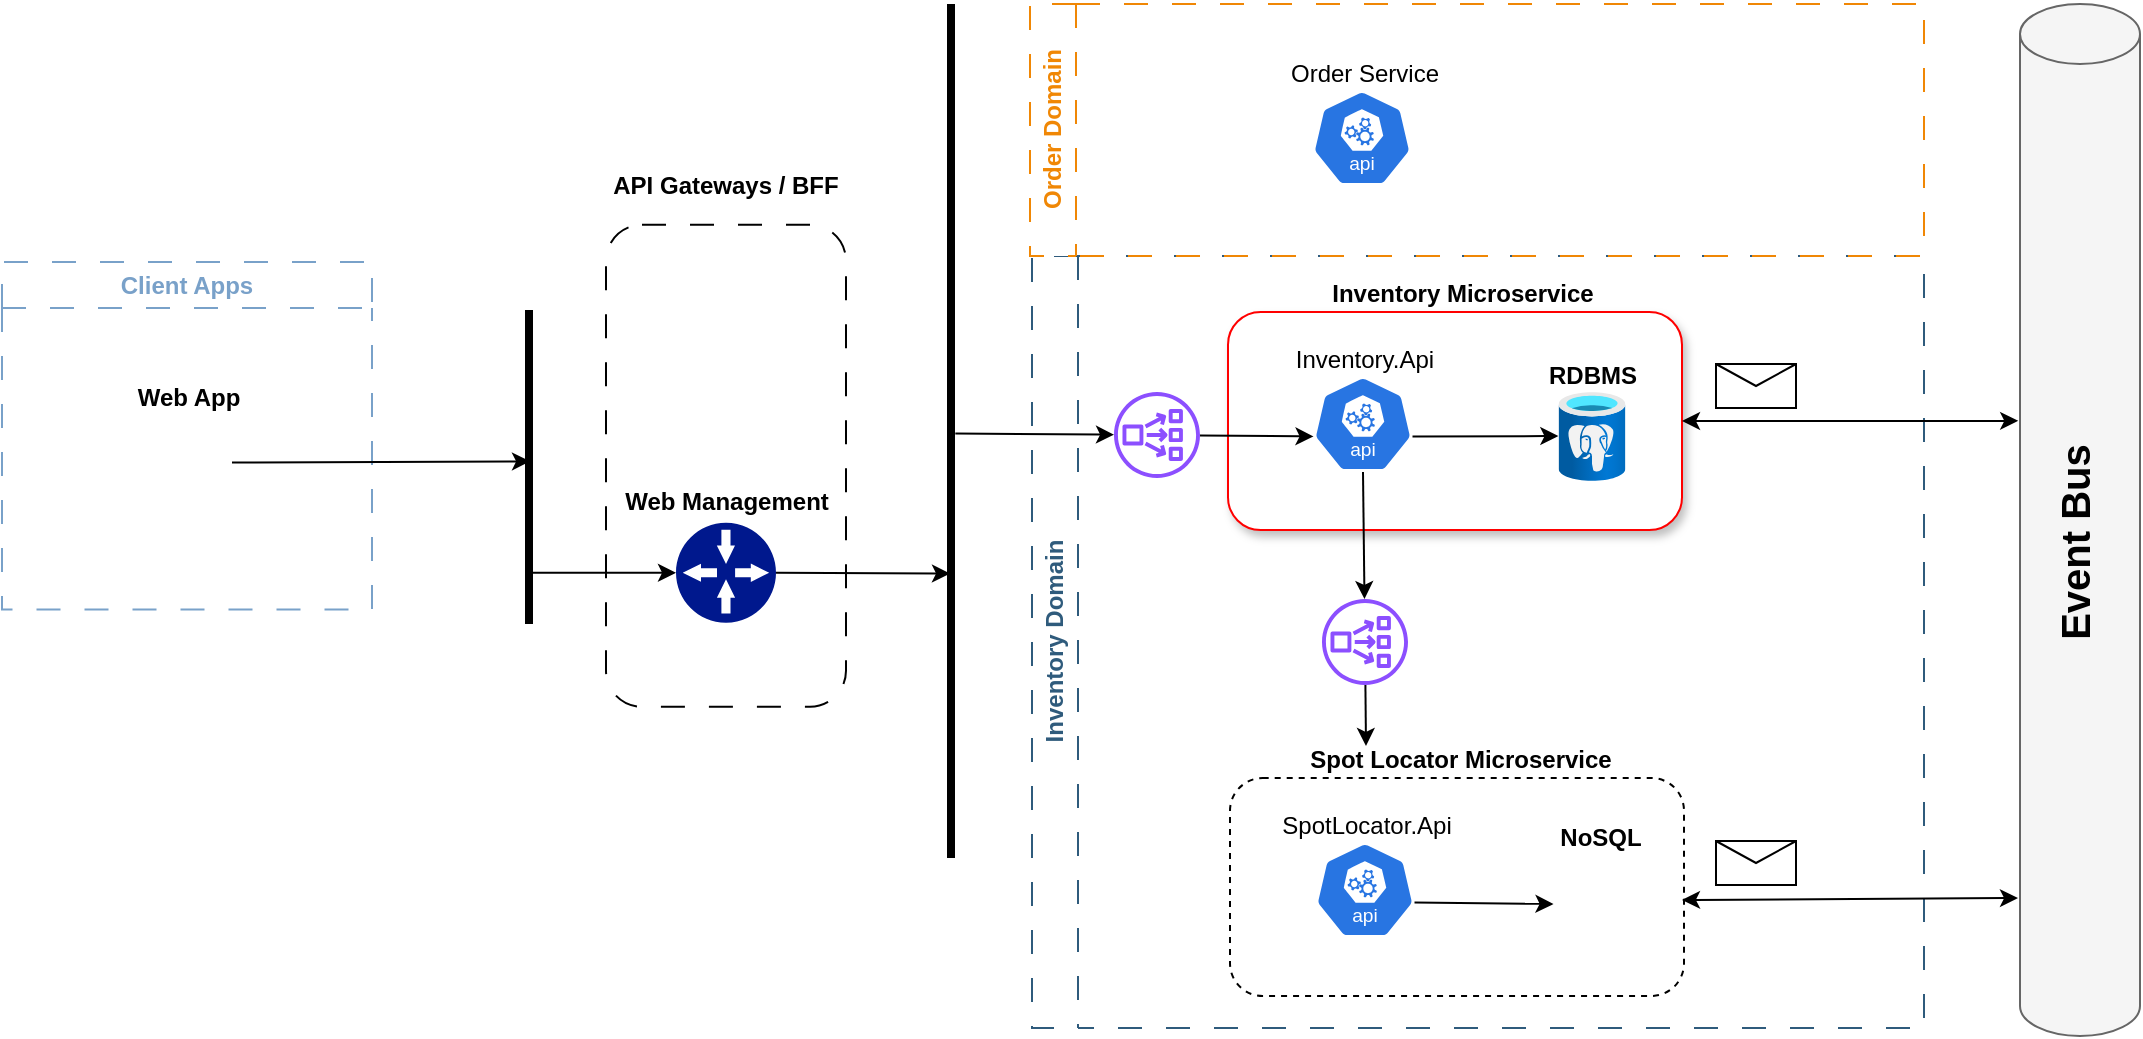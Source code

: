 <mxfile version="24.8.9">
  <diagram name="Página-1" id="UOtgKLbIlTYF0dPx8f3Z">
    <mxGraphModel dx="1995" dy="615" grid="0" gridSize="10" guides="1" tooltips="1" connect="1" arrows="1" fold="1" page="0" pageScale="1" pageWidth="827" pageHeight="1169" math="0" shadow="0">
      <root>
        <mxCell id="0" />
        <mxCell id="1" parent="0" />
        <mxCell id="bB6B98M6eBiy5riYellN-5" value="&lt;font color=&quot;#2f5b7c&quot;&gt;Inventory Domain&lt;/font&gt;" style="swimlane;horizontal=0;whiteSpace=wrap;html=1;dashed=1;strokeColor=#2F5B7C;dashPattern=12 12;" parent="1" vertex="1">
          <mxGeometry x="-98" y="243" width="446" height="386" as="geometry" />
        </mxCell>
        <mxCell id="Z36HARrkBUyqiJneXb2r-27" value="" style="group" parent="bB6B98M6eBiy5riYellN-5" vertex="1" connectable="0">
          <mxGeometry x="98" y="4" width="227" height="133" as="geometry" />
        </mxCell>
        <mxCell id="Z36HARrkBUyqiJneXb2r-25" value="" style="rounded=1;whiteSpace=wrap;html=1;strokeColor=#FF0000;gradientColor=none;glass=0;shadow=1;" parent="Z36HARrkBUyqiJneXb2r-27" vertex="1">
          <mxGeometry y="24" width="227" height="109" as="geometry" />
        </mxCell>
        <mxCell id="Z36HARrkBUyqiJneXb2r-9" value="" style="group" parent="Z36HARrkBUyqiJneXb2r-27" vertex="1" connectable="0">
          <mxGeometry x="12" y="35" width="111" height="81" as="geometry" />
        </mxCell>
        <mxCell id="bB6B98M6eBiy5riYellN-8" value="" style="aspect=fixed;sketch=0;html=1;dashed=0;whitespace=wrap;verticalLabelPosition=bottom;verticalAlign=top;fillColor=#2875E2;strokeColor=#ffffff;points=[[0.005,0.63,0],[0.1,0.2,0],[0.9,0.2,0],[0.5,0,0],[0.995,0.63,0],[0.72,0.99,0],[0.5,1,0],[0.28,0.99,0]];shape=mxgraph.kubernetes.icon2;kubernetesLabel=1;prIcon=api" parent="Z36HARrkBUyqiJneXb2r-9" vertex="1">
          <mxGeometry x="30.5" y="21" width="50" height="48" as="geometry" />
        </mxCell>
        <mxCell id="bB6B98M6eBiy5riYellN-9" value="Inventory.Api" style="text;html=1;align=center;verticalAlign=middle;resizable=0;points=[];autosize=1;strokeColor=none;fillColor=none;" parent="Z36HARrkBUyqiJneXb2r-9" vertex="1">
          <mxGeometry x="12" width="87" height="26" as="geometry" />
        </mxCell>
        <mxCell id="Z36HARrkBUyqiJneXb2r-26" value="&lt;b&gt;Inventory Microservice&lt;/b&gt;" style="text;html=1;align=center;verticalAlign=middle;whiteSpace=wrap;rounded=0;" parent="Z36HARrkBUyqiJneXb2r-27" vertex="1">
          <mxGeometry x="42" width="151" height="30" as="geometry" />
        </mxCell>
        <mxCell id="bB6B98M6eBiy5riYellN-22" value="" style="group" parent="Z36HARrkBUyqiJneXb2r-27" vertex="1" connectable="0">
          <mxGeometry x="151" y="43" width="62" height="86.5" as="geometry" />
        </mxCell>
        <mxCell id="bB6B98M6eBiy5riYellN-20" value="&lt;b&gt;RDBMS&lt;/b&gt;" style="text;html=1;align=center;verticalAlign=middle;resizable=0;points=[];autosize=1;strokeColor=none;fillColor=none;" parent="bB6B98M6eBiy5riYellN-22" vertex="1">
          <mxGeometry width="62" height="26" as="geometry" />
        </mxCell>
        <mxCell id="DcNYQLPk8XWVVQtofpmg-1" value="" style="image;aspect=fixed;html=1;points=[];align=center;fontSize=12;image=img/lib/azure2/databases/Azure_Database_PostgreSQL_Server.svg;" vertex="1" parent="bB6B98M6eBiy5riYellN-22">
          <mxGeometry x="14.31" y="21" width="33.38" height="44.5" as="geometry" />
        </mxCell>
        <mxCell id="bB6B98M6eBiy5riYellN-28" value="" style="endArrow=classic;html=1;rounded=0;exitX=0.995;exitY=0.63;exitDx=0;exitDy=0;exitPerimeter=0;entryX=-0.004;entryY=0.495;entryDx=0;entryDy=0;entryPerimeter=0;" parent="Z36HARrkBUyqiJneXb2r-27" source="bB6B98M6eBiy5riYellN-8" target="DcNYQLPk8XWVVQtofpmg-1" edge="1">
          <mxGeometry width="50" height="50" relative="1" as="geometry">
            <mxPoint x="667" y="-52" as="sourcePoint" />
            <mxPoint x="475.45" y="91.75" as="targetPoint" />
          </mxGeometry>
        </mxCell>
        <mxCell id="Z36HARrkBUyqiJneXb2r-28" value="" style="group" parent="bB6B98M6eBiy5riYellN-5" vertex="1" connectable="0">
          <mxGeometry x="99" y="237" width="227" height="133" as="geometry" />
        </mxCell>
        <mxCell id="Z36HARrkBUyqiJneXb2r-29" value="" style="rounded=1;whiteSpace=wrap;html=1;dashed=1;" parent="Z36HARrkBUyqiJneXb2r-28" vertex="1">
          <mxGeometry y="24" width="227" height="109" as="geometry" />
        </mxCell>
        <mxCell id="Z36HARrkBUyqiJneXb2r-30" value="" style="group" parent="Z36HARrkBUyqiJneXb2r-28" vertex="1" connectable="0">
          <mxGeometry x="12" y="35" width="143" height="81" as="geometry" />
        </mxCell>
        <mxCell id="Z36HARrkBUyqiJneXb2r-31" value="" style="aspect=fixed;sketch=0;html=1;dashed=0;whitespace=wrap;verticalLabelPosition=bottom;verticalAlign=top;fillColor=#2875E2;strokeColor=#ffffff;points=[[0.005,0.63,0],[0.1,0.2,0],[0.9,0.2,0],[0.5,0,0],[0.995,0.63,0],[0.72,0.99,0],[0.5,1,0],[0.28,0.99,0]];shape=mxgraph.kubernetes.icon2;kubernetesLabel=1;prIcon=api" parent="Z36HARrkBUyqiJneXb2r-30" vertex="1">
          <mxGeometry x="30.5" y="21" width="50" height="48" as="geometry" />
        </mxCell>
        <mxCell id="Z36HARrkBUyqiJneXb2r-32" value="SpotLocator.Api" style="text;html=1;align=center;verticalAlign=middle;resizable=0;points=[];autosize=1;strokeColor=none;fillColor=none;" parent="Z36HARrkBUyqiJneXb2r-30" vertex="1">
          <mxGeometry x="4" width="103" height="26" as="geometry" />
        </mxCell>
        <mxCell id="Z36HARrkBUyqiJneXb2r-36" value="" style="endArrow=classic;html=1;rounded=0;exitX=0.995;exitY=0.63;exitDx=0;exitDy=0;exitPerimeter=0;entryX=0;entryY=0.5;entryDx=0;entryDy=0;" parent="Z36HARrkBUyqiJneXb2r-28" source="Z36HARrkBUyqiJneXb2r-31" target="bB6B98M6eBiy5riYellN-24" edge="1">
          <mxGeometry width="50" height="50" relative="1" as="geometry">
            <mxPoint x="667" y="-52" as="sourcePoint" />
            <mxPoint x="158.45" y="86.5" as="targetPoint" />
          </mxGeometry>
        </mxCell>
        <mxCell id="Z36HARrkBUyqiJneXb2r-37" value="&lt;b&gt;Spot Locator Microservice&lt;/b&gt;" style="text;html=1;align=center;verticalAlign=middle;whiteSpace=wrap;rounded=0;" parent="Z36HARrkBUyqiJneXb2r-28" vertex="1">
          <mxGeometry x="25" width="181" height="30" as="geometry" />
        </mxCell>
        <mxCell id="bB6B98M6eBiy5riYellN-27" value="" style="group" parent="Z36HARrkBUyqiJneXb2r-28" vertex="1" connectable="0">
          <mxGeometry x="155" y="41.25" width="59" height="68.5" as="geometry" />
        </mxCell>
        <mxCell id="bB6B98M6eBiy5riYellN-24" value="" style="shape=image;verticalLabelPosition=bottom;labelBackgroundColor=default;verticalAlign=top;aspect=fixed;imageAspect=0;image=https://miro.medium.com/v2/resize:fit:512/0*DzvpbyCPAY8UU3Io.png;" parent="bB6B98M6eBiy5riYellN-27" vertex="1">
          <mxGeometry x="6.75" y="23" width="45.5" height="45.5" as="geometry" />
        </mxCell>
        <mxCell id="bB6B98M6eBiy5riYellN-25" value="&lt;b&gt;NoSQL&lt;/b&gt;" style="text;html=1;align=center;verticalAlign=middle;resizable=0;points=[];autosize=1;strokeColor=none;fillColor=none;" parent="bB6B98M6eBiy5riYellN-27" vertex="1">
          <mxGeometry width="59" height="26" as="geometry" />
        </mxCell>
        <mxCell id="Z36HARrkBUyqiJneXb2r-48" value="" style="sketch=0;outlineConnect=0;fontColor=#232F3E;gradientColor=none;fillColor=#8C4FFF;strokeColor=none;dashed=0;verticalLabelPosition=bottom;verticalAlign=top;align=center;html=1;fontSize=12;fontStyle=0;aspect=fixed;pointerEvents=1;shape=mxgraph.aws4.network_load_balancer;" parent="bB6B98M6eBiy5riYellN-5" vertex="1">
          <mxGeometry x="41" y="68" width="43" height="43" as="geometry" />
        </mxCell>
        <mxCell id="Z36HARrkBUyqiJneXb2r-56" value="" style="endArrow=classic;html=1;rounded=0;entryX=0.005;entryY=0.63;entryDx=0;entryDy=0;entryPerimeter=0;" parent="bB6B98M6eBiy5riYellN-5" source="Z36HARrkBUyqiJneXb2r-48" target="bB6B98M6eBiy5riYellN-8" edge="1">
          <mxGeometry width="50" height="50" relative="1" as="geometry">
            <mxPoint x="-28" y="99" as="sourcePoint" />
            <mxPoint x="51" y="99" as="targetPoint" />
          </mxGeometry>
        </mxCell>
        <mxCell id="Z36HARrkBUyqiJneXb2r-57" value="" style="sketch=0;outlineConnect=0;fontColor=#232F3E;gradientColor=none;fillColor=#8C4FFF;strokeColor=none;dashed=0;verticalLabelPosition=bottom;verticalAlign=top;align=center;html=1;fontSize=12;fontStyle=0;aspect=fixed;pointerEvents=1;shape=mxgraph.aws4.network_load_balancer;" parent="bB6B98M6eBiy5riYellN-5" vertex="1">
          <mxGeometry x="145" y="171.5" width="43" height="43" as="geometry" />
        </mxCell>
        <mxCell id="Z36HARrkBUyqiJneXb2r-58" value="" style="endArrow=classic;html=1;rounded=0;exitX=0.5;exitY=1;exitDx=0;exitDy=0;exitPerimeter=0;" parent="bB6B98M6eBiy5riYellN-5" source="bB6B98M6eBiy5riYellN-8" target="Z36HARrkBUyqiJneXb2r-57" edge="1">
          <mxGeometry width="50" height="50" relative="1" as="geometry">
            <mxPoint x="94" y="100" as="sourcePoint" />
            <mxPoint x="151" y="100" as="targetPoint" />
          </mxGeometry>
        </mxCell>
        <mxCell id="Z36HARrkBUyqiJneXb2r-59" value="" style="endArrow=classic;html=1;rounded=0;" parent="bB6B98M6eBiy5riYellN-5" source="Z36HARrkBUyqiJneXb2r-57" edge="1">
          <mxGeometry width="50" height="50" relative="1" as="geometry">
            <mxPoint x="176" y="118" as="sourcePoint" />
            <mxPoint x="167" y="245" as="targetPoint" />
          </mxGeometry>
        </mxCell>
        <mxCell id="Z36HARrkBUyqiJneXb2r-66" value="" style="endArrow=classic;startArrow=classic;html=1;rounded=0;entryX=0.035;entryY=0.191;entryDx=0;entryDy=0;entryPerimeter=0;exitX=1;exitY=0.5;exitDx=0;exitDy=0;" parent="bB6B98M6eBiy5riYellN-5" edge="1">
          <mxGeometry width="50" height="50" relative="1" as="geometry">
            <mxPoint x="325" y="322" as="sourcePoint" />
            <mxPoint x="493" y="321" as="targetPoint" />
          </mxGeometry>
        </mxCell>
        <mxCell id="Z36HARrkBUyqiJneXb2r-67" value="" style="shape=message;html=1;html=1;outlineConnect=0;labelPosition=center;verticalLabelPosition=bottom;align=center;verticalAlign=top;" parent="bB6B98M6eBiy5riYellN-5" vertex="1">
          <mxGeometry x="342" y="292.5" width="40" height="22" as="geometry" />
        </mxCell>
        <mxCell id="Z36HARrkBUyqiJneXb2r-64" value="" style="shape=message;html=1;html=1;outlineConnect=0;labelPosition=center;verticalLabelPosition=bottom;align=center;verticalAlign=top;" parent="bB6B98M6eBiy5riYellN-5" vertex="1">
          <mxGeometry x="342" y="54" width="40" height="22" as="geometry" />
        </mxCell>
        <mxCell id="bB6B98M6eBiy5riYellN-10" value="&lt;font color=&quot;#f08705&quot;&gt;Order Domain&lt;/font&gt;" style="swimlane;horizontal=0;whiteSpace=wrap;html=1;dashed=1;strokeColor=#F08705;dashPattern=12 12;" parent="1" vertex="1">
          <mxGeometry x="-99" y="117" width="447" height="126" as="geometry">
            <mxRectangle x="-98" y="-2" width="32" height="123" as="alternateBounds" />
          </mxGeometry>
        </mxCell>
        <mxCell id="Z36HARrkBUyqiJneXb2r-11" value="" style="group" parent="bB6B98M6eBiy5riYellN-10" vertex="1" connectable="0">
          <mxGeometry x="120.5" y="22" width="92" height="69" as="geometry" />
        </mxCell>
        <mxCell id="bB6B98M6eBiy5riYellN-11" value="" style="aspect=fixed;sketch=0;html=1;dashed=0;whitespace=wrap;verticalLabelPosition=bottom;verticalAlign=top;fillColor=#2875E2;strokeColor=#ffffff;points=[[0.005,0.63,0],[0.1,0.2,0],[0.9,0.2,0],[0.5,0,0],[0.995,0.63,0],[0.72,0.99,0],[0.5,1,0],[0.28,0.99,0]];shape=mxgraph.kubernetes.icon2;kubernetesLabel=1;prIcon=api" parent="Z36HARrkBUyqiJneXb2r-11" vertex="1">
          <mxGeometry x="20.5" y="21" width="50" height="48" as="geometry" />
        </mxCell>
        <mxCell id="bB6B98M6eBiy5riYellN-12" value="Order Service" style="text;html=1;align=center;verticalAlign=middle;resizable=0;points=[];autosize=1;strokeColor=none;fillColor=none;" parent="Z36HARrkBUyqiJneXb2r-11" vertex="1">
          <mxGeometry width="92" height="26" as="geometry" />
        </mxCell>
        <mxCell id="Z36HARrkBUyqiJneXb2r-8" value="&lt;font color=&quot;#79a1c9&quot;&gt;Client Apps&lt;/font&gt;" style="swimlane;whiteSpace=wrap;html=1;dashed=1;dashPattern=12 12;strokeColor=#79A1C9;" parent="1" vertex="1">
          <mxGeometry x="-613" y="246" width="185" height="173.75" as="geometry" />
        </mxCell>
        <mxCell id="Z36HARrkBUyqiJneXb2r-14" value="" style="group" parent="Z36HARrkBUyqiJneXb2r-8" vertex="1" connectable="0">
          <mxGeometry x="58" y="55" width="69" height="67.75" as="geometry" />
        </mxCell>
        <mxCell id="Z36HARrkBUyqiJneXb2r-13" value="&lt;b&gt;Web App&lt;/b&gt;" style="text;html=1;align=center;verticalAlign=middle;resizable=0;points=[];autosize=1;strokeColor=none;fillColor=none;" parent="Z36HARrkBUyqiJneXb2r-14" vertex="1">
          <mxGeometry width="69" height="26" as="geometry" />
        </mxCell>
        <mxCell id="Z36HARrkBUyqiJneXb2r-12" value="" style="shape=image;verticalLabelPosition=bottom;labelBackgroundColor=default;verticalAlign=top;aspect=fixed;imageAspect=0;image=https://cdn-icons-png.flaticon.com/512/718/718110.png;" parent="Z36HARrkBUyqiJneXb2r-14" vertex="1">
          <mxGeometry x="12" y="22.75" width="45" height="45" as="geometry" />
        </mxCell>
        <mxCell id="Z36HARrkBUyqiJneXb2r-40" value="" style="group" parent="1" vertex="1" connectable="0">
          <mxGeometry x="-311" y="193.38" width="120" height="275" as="geometry" />
        </mxCell>
        <mxCell id="Z36HARrkBUyqiJneXb2r-38" value="" style="rounded=1;whiteSpace=wrap;html=1;dashed=1;dashPattern=12 12;" parent="Z36HARrkBUyqiJneXb2r-40" vertex="1">
          <mxGeometry y="34" width="120" height="241" as="geometry" />
        </mxCell>
        <mxCell id="Z36HARrkBUyqiJneXb2r-39" value="&lt;b&gt;API Gateways / BFF&lt;/b&gt;" style="text;html=1;align=center;verticalAlign=middle;whiteSpace=wrap;rounded=0;" parent="Z36HARrkBUyqiJneXb2r-40" vertex="1">
          <mxGeometry x="2" width="116" height="30" as="geometry" />
        </mxCell>
        <mxCell id="Z36HARrkBUyqiJneXb2r-53" value="" style="group" parent="Z36HARrkBUyqiJneXb2r-40" vertex="1" connectable="0">
          <mxGeometry y="159.62" width="120" height="73.38" as="geometry" />
        </mxCell>
        <mxCell id="Z36HARrkBUyqiJneXb2r-42" value="" style="sketch=0;aspect=fixed;pointerEvents=1;shadow=0;dashed=0;html=1;strokeColor=none;labelPosition=center;verticalLabelPosition=bottom;verticalAlign=top;align=center;fillColor=#00188D;shape=mxgraph.mscae.enterprise.gateway" parent="Z36HARrkBUyqiJneXb2r-53" vertex="1">
          <mxGeometry x="35" y="23.38" width="50" height="50" as="geometry" />
        </mxCell>
        <mxCell id="Z36HARrkBUyqiJneXb2r-52" value="&lt;b&gt;Web Management&lt;/b&gt;" style="text;html=1;align=center;verticalAlign=middle;resizable=0;points=[];autosize=1;strokeColor=none;fillColor=none;" parent="Z36HARrkBUyqiJneXb2r-53" vertex="1">
          <mxGeometry width="120" height="26" as="geometry" />
        </mxCell>
        <mxCell id="Z36HARrkBUyqiJneXb2r-43" value="" style="endArrow=classic;html=1;rounded=0;exitX=1;exitY=0.5;exitDx=0;exitDy=0;entryX=0.482;entryY=0.444;entryDx=0;entryDy=0;entryPerimeter=0;" parent="1" source="Z36HARrkBUyqiJneXb2r-12" target="Z36HARrkBUyqiJneXb2r-46" edge="1">
          <mxGeometry width="50" height="50" relative="1" as="geometry">
            <mxPoint x="-74" y="388" as="sourcePoint" />
            <mxPoint x="-381" y="346" as="targetPoint" />
          </mxGeometry>
        </mxCell>
        <mxCell id="Z36HARrkBUyqiJneXb2r-46" value="" style="line;strokeWidth=4;direction=south;html=1;" parent="1" vertex="1">
          <mxGeometry x="-354" y="270" width="9" height="157" as="geometry" />
        </mxCell>
        <mxCell id="Z36HARrkBUyqiJneXb2r-50" value="" style="line;strokeWidth=4;direction=south;html=1;" parent="1" vertex="1">
          <mxGeometry x="-143" y="117" width="9" height="427" as="geometry" />
        </mxCell>
        <mxCell id="Z36HARrkBUyqiJneXb2r-51" value="" style="endArrow=classic;html=1;rounded=0;exitX=0.837;exitY=0.291;exitDx=0;exitDy=0;entryX=0;entryY=0.5;entryDx=0;entryDy=0;entryPerimeter=0;exitPerimeter=0;" parent="1" source="Z36HARrkBUyqiJneXb2r-46" target="Z36HARrkBUyqiJneXb2r-42" edge="1">
          <mxGeometry width="50" height="50" relative="1" as="geometry">
            <mxPoint x="-488" y="356" as="sourcePoint" />
            <mxPoint x="-339" y="356" as="targetPoint" />
          </mxGeometry>
        </mxCell>
        <mxCell id="Z36HARrkBUyqiJneXb2r-54" value="" style="endArrow=classic;html=1;rounded=0;exitX=1;exitY=0.5;exitDx=0;exitDy=0;entryX=0.667;entryY=0.556;entryDx=0;entryDy=0;entryPerimeter=0;exitPerimeter=0;" parent="1" source="Z36HARrkBUyqiJneXb2r-42" target="Z36HARrkBUyqiJneXb2r-50" edge="1">
          <mxGeometry width="50" height="50" relative="1" as="geometry">
            <mxPoint x="-338" y="411" as="sourcePoint" />
            <mxPoint x="-266" y="411" as="targetPoint" />
          </mxGeometry>
        </mxCell>
        <mxCell id="Z36HARrkBUyqiJneXb2r-55" value="" style="endArrow=classic;html=1;rounded=0;exitX=0.503;exitY=0.259;exitDx=0;exitDy=0;exitPerimeter=0;" parent="1" source="Z36HARrkBUyqiJneXb2r-50" target="Z36HARrkBUyqiJneXb2r-48" edge="1">
          <mxGeometry width="50" height="50" relative="1" as="geometry">
            <mxPoint x="-216" y="411" as="sourcePoint" />
            <mxPoint x="-129" y="412" as="targetPoint" />
          </mxGeometry>
        </mxCell>
        <mxCell id="Z36HARrkBUyqiJneXb2r-60" value="" style="shape=cylinder3;whiteSpace=wrap;html=1;boundedLbl=1;backgroundOutline=1;size=15;fillColor=#f5f5f5;fontColor=#333333;strokeColor=#666666;" parent="1" vertex="1">
          <mxGeometry x="396" y="117" width="60" height="516" as="geometry" />
        </mxCell>
        <mxCell id="Z36HARrkBUyqiJneXb2r-62" value="&lt;b&gt;&lt;font style=&quot;font-size: 20px;&quot;&gt;Event Bus&lt;/font&gt;&lt;/b&gt;" style="text;html=1;align=center;verticalAlign=middle;whiteSpace=wrap;rounded=0;horizontal=0;" parent="1" vertex="1">
          <mxGeometry x="393" y="288" width="60" height="196" as="geometry" />
        </mxCell>
        <mxCell id="Z36HARrkBUyqiJneXb2r-63" value="" style="endArrow=classic;startArrow=classic;html=1;rounded=0;entryX=0.035;entryY=0.191;entryDx=0;entryDy=0;entryPerimeter=0;exitX=1;exitY=0.5;exitDx=0;exitDy=0;" parent="1" source="Z36HARrkBUyqiJneXb2r-25" target="Z36HARrkBUyqiJneXb2r-62" edge="1">
          <mxGeometry width="50" height="50" relative="1" as="geometry">
            <mxPoint x="-166" y="443" as="sourcePoint" />
            <mxPoint x="-116" y="393" as="targetPoint" />
          </mxGeometry>
        </mxCell>
      </root>
    </mxGraphModel>
  </diagram>
</mxfile>
